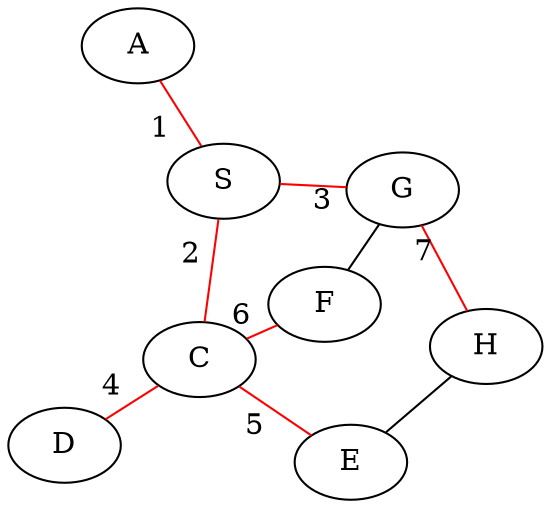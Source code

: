graph G {
	// BFS (4_8)
	// s15928
	// used red color to show visited adges 
	// used indexes for visited adges to show sequence

	layout = neato ;
	A -- S [color = red, label=" 1 "];
	S -- C [color = red, label=" 2 "];
	S -- G [color = red, label=" 3 "];
	C -- F [color = red, label=" 6 "];
	G -- F;
	C -- D [color = red, label=" 4 "];
	C -- E [color = red, label=" 5 "];
	H -- E;
	H -- G  [color = red, label=" 7 "];

}